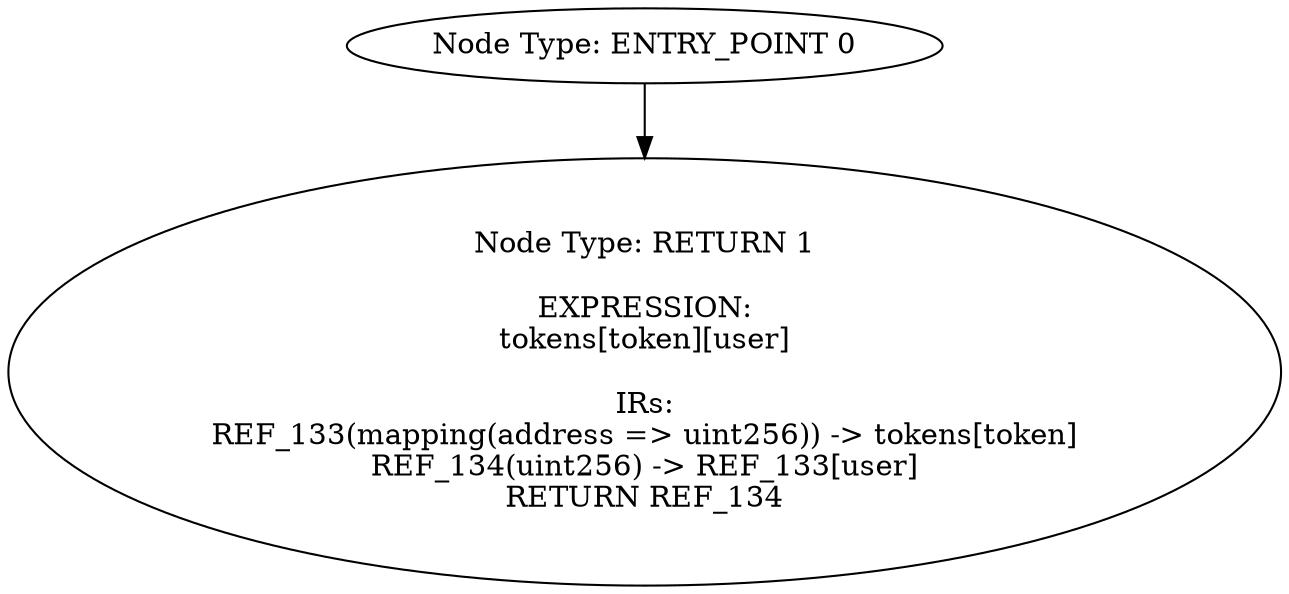 digraph{
0[label="Node Type: ENTRY_POINT 0
"];
0->1;
1[label="Node Type: RETURN 1

EXPRESSION:
tokens[token][user]

IRs:
REF_133(mapping(address => uint256)) -> tokens[token]
REF_134(uint256) -> REF_133[user]
RETURN REF_134"];
}
